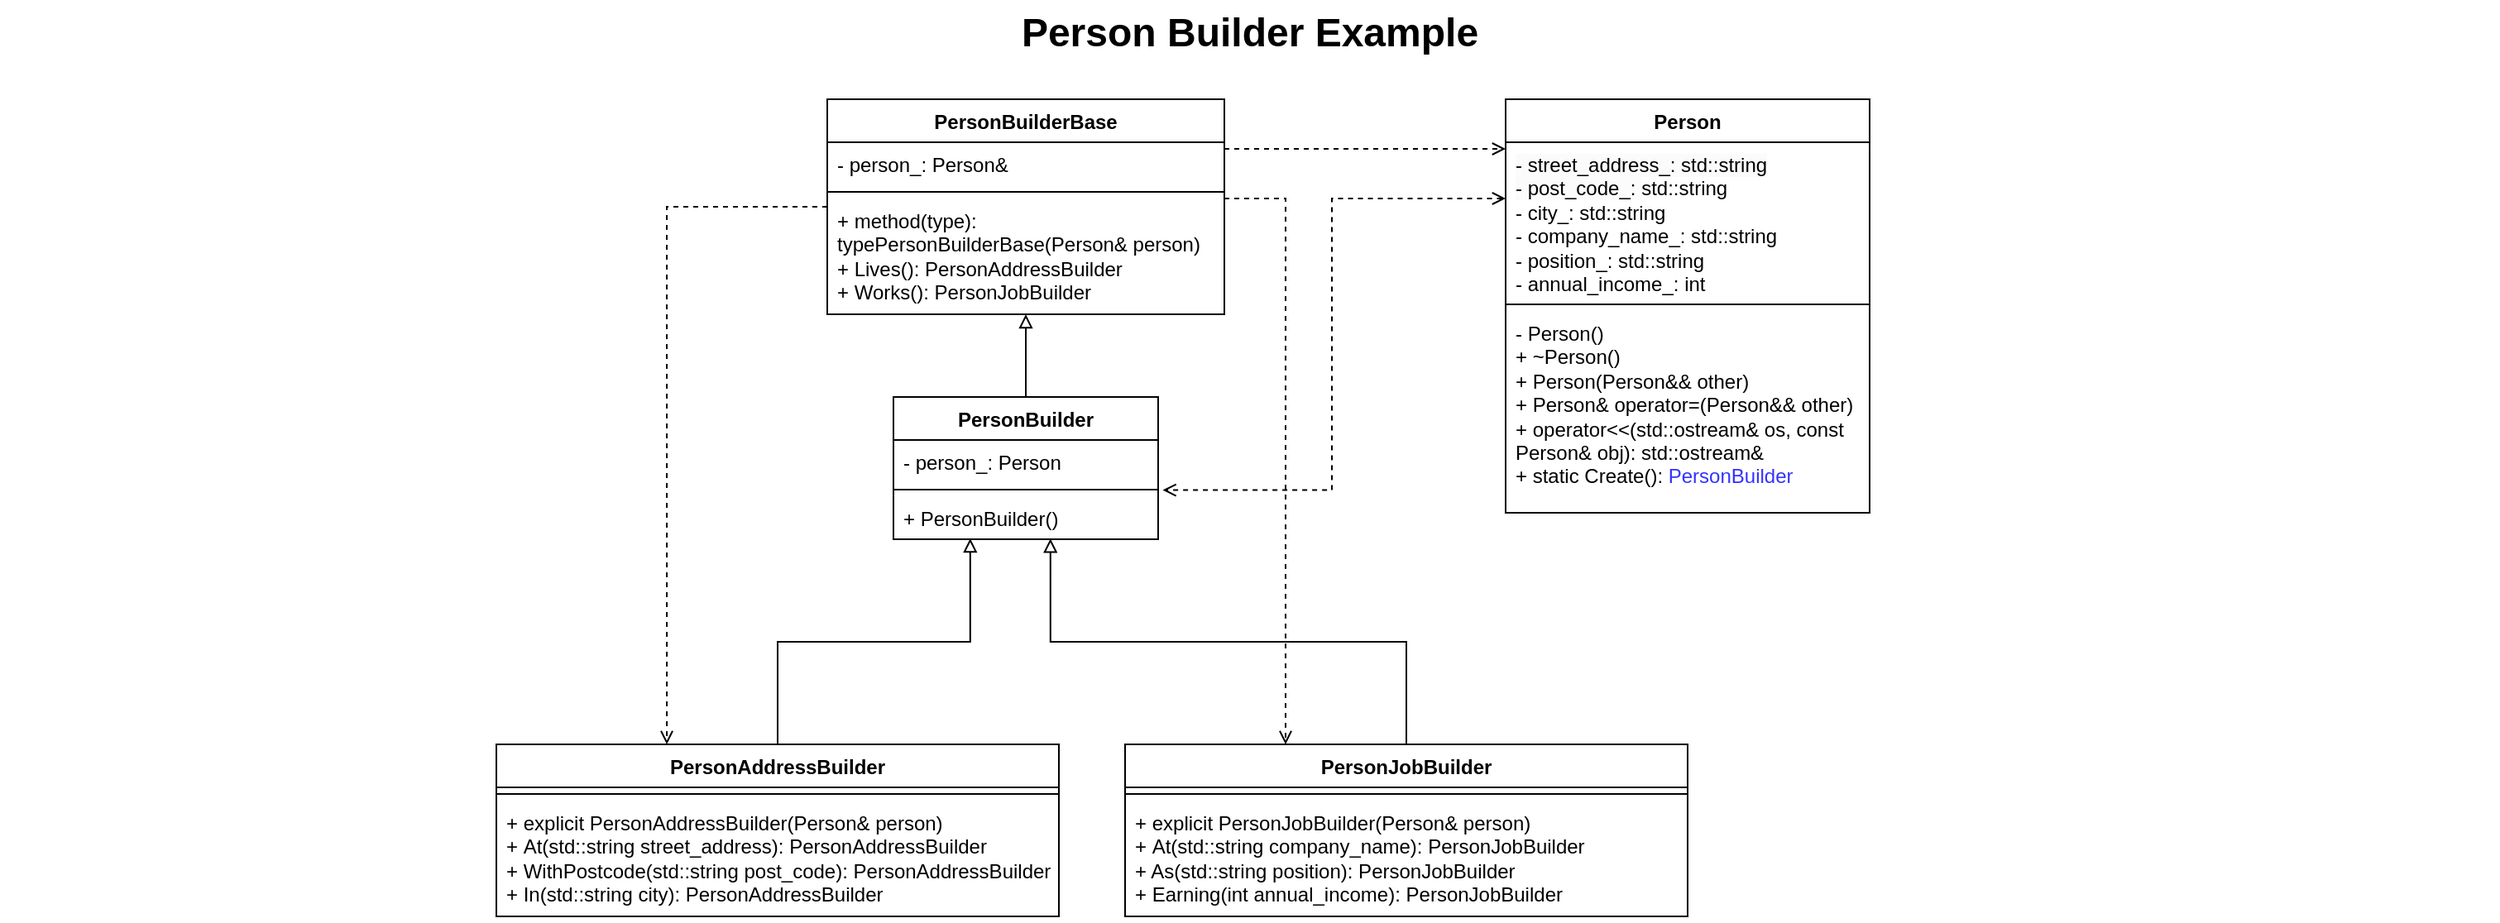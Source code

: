 <mxfile version="21.1.5" type="device">
  <diagram name="Page-1" id="929967ad-93f9-6ef4-fab6-5d389245f69c">
    <mxGraphModel dx="1122" dy="1227" grid="1" gridSize="10" guides="1" tooltips="1" connect="1" arrows="1" fold="1" page="1" pageScale="1.5" pageWidth="1169" pageHeight="826" background="none" math="0" shadow="0">
      <root>
        <mxCell id="0" style=";html=1;" />
        <mxCell id="1" style=";html=1;" parent="0" />
        <mxCell id="1672d66443f91eb5-23" value="Person Builder Example" style="text;strokeColor=none;fillColor=none;html=1;fontSize=24;fontStyle=1;verticalAlign=middle;align=center;" parent="1" vertex="1">
          <mxGeometry x="120" y="40" width="1510" height="40" as="geometry" />
        </mxCell>
        <mxCell id="OsrDvwv_PM92LkLxMd9G-24" style="edgeStyle=orthogonalEdgeStyle;rounded=0;orthogonalLoop=1;jettySize=auto;html=1;entryX=1.017;entryY=-0.144;entryDx=0;entryDy=0;entryPerimeter=0;dashed=1;endArrow=open;endFill=0;startArrow=open;startFill=0;" edge="1" parent="1" source="OsrDvwv_PM92LkLxMd9G-2" target="OsrDvwv_PM92LkLxMd9G-8">
          <mxGeometry relative="1" as="geometry">
            <Array as="points">
              <mxPoint x="925" y="160" />
              <mxPoint x="925" y="336" />
            </Array>
          </mxGeometry>
        </mxCell>
        <mxCell id="OsrDvwv_PM92LkLxMd9G-1" value="Person" style="swimlane;fontStyle=1;align=center;verticalAlign=top;childLayout=stackLayout;horizontal=1;startSize=26;horizontalStack=0;resizeParent=1;resizeParentMax=0;resizeLast=0;collapsible=1;marginBottom=0;whiteSpace=wrap;html=1;" vertex="1" parent="1">
          <mxGeometry x="1030" y="100" width="220" height="250" as="geometry" />
        </mxCell>
        <mxCell id="OsrDvwv_PM92LkLxMd9G-2" value="&lt;span style=&quot;color: rgb(0, 0, 0); font-family: Helvetica; font-size: 12px; font-style: normal; font-variant-ligatures: normal; font-variant-caps: normal; font-weight: 400; letter-spacing: normal; orphans: 2; text-align: left; text-indent: 0px; text-transform: none; widows: 2; word-spacing: 0px; -webkit-text-stroke-width: 0px; background-color: rgb(251, 251, 251); text-decoration-thickness: initial; text-decoration-style: initial; text-decoration-color: initial; float: none; display: inline !important;&quot;&gt;- street_address_: std::string&lt;br&gt;- post_code_:&amp;nbsp;&lt;/span&gt;std::string&lt;br&gt;- city_: std::string&lt;br&gt;- company_name_: std::string&lt;br&gt;- position_: std::string&lt;br&gt;- annual_income_: int" style="text;strokeColor=none;fillColor=none;align=left;verticalAlign=top;spacingLeft=4;spacingRight=4;overflow=hidden;rotatable=0;points=[[0,0.5],[1,0.5]];portConstraint=eastwest;whiteSpace=wrap;html=1;" vertex="1" parent="OsrDvwv_PM92LkLxMd9G-1">
          <mxGeometry y="26" width="220" height="94" as="geometry" />
        </mxCell>
        <mxCell id="OsrDvwv_PM92LkLxMd9G-3" value="" style="line;strokeWidth=1;fillColor=none;align=left;verticalAlign=middle;spacingTop=-1;spacingLeft=3;spacingRight=3;rotatable=0;labelPosition=right;points=[];portConstraint=eastwest;strokeColor=inherit;" vertex="1" parent="OsrDvwv_PM92LkLxMd9G-1">
          <mxGeometry y="120" width="220" height="8" as="geometry" />
        </mxCell>
        <mxCell id="OsrDvwv_PM92LkLxMd9G-4" value="- Person&lt;span style=&quot;background-color: initial;&quot;&gt;()&lt;br&gt;&lt;/span&gt;+ ~Person()&lt;br&gt;+&amp;nbsp;Person(Person&amp;amp;&amp;amp; other)&lt;br&gt;+ Person&amp;amp; operator=(Person&amp;amp;&amp;amp; other)&lt;br&gt;+ operator&amp;lt;&amp;lt;(std::ostream&amp;amp; os, const Person&amp;amp; obj):&amp;nbsp;std::ostream&amp;amp;&lt;br&gt;+&amp;nbsp;static Create(): &lt;font color=&quot;#3333ff&quot;&gt;PersonBuilder&lt;/font&gt;" style="text;strokeColor=none;fillColor=none;align=left;verticalAlign=top;spacingLeft=4;spacingRight=4;overflow=hidden;rotatable=0;points=[[0,0.5],[1,0.5]];portConstraint=eastwest;whiteSpace=wrap;html=1;" vertex="1" parent="OsrDvwv_PM92LkLxMd9G-1">
          <mxGeometry y="128" width="220" height="122" as="geometry" />
        </mxCell>
        <mxCell id="OsrDvwv_PM92LkLxMd9G-21" value="" style="edgeStyle=orthogonalEdgeStyle;rounded=0;orthogonalLoop=1;jettySize=auto;html=1;entryX=0.5;entryY=1;entryDx=0;entryDy=0;entryPerimeter=0;endArrow=block;endFill=0;" edge="1" parent="1" source="OsrDvwv_PM92LkLxMd9G-5" target="OsrDvwv_PM92LkLxMd9G-12">
          <mxGeometry relative="1" as="geometry" />
        </mxCell>
        <mxCell id="OsrDvwv_PM92LkLxMd9G-5" value="PersonBuilder" style="swimlane;fontStyle=1;align=center;verticalAlign=top;childLayout=stackLayout;horizontal=1;startSize=26;horizontalStack=0;resizeParent=1;resizeParentMax=0;resizeLast=0;collapsible=1;marginBottom=0;whiteSpace=wrap;html=1;" vertex="1" parent="1">
          <mxGeometry x="660" y="280" width="160" height="86" as="geometry" />
        </mxCell>
        <mxCell id="OsrDvwv_PM92LkLxMd9G-6" value="- person_: Person" style="text;strokeColor=none;fillColor=none;align=left;verticalAlign=top;spacingLeft=4;spacingRight=4;overflow=hidden;rotatable=0;points=[[0,0.5],[1,0.5]];portConstraint=eastwest;whiteSpace=wrap;html=1;" vertex="1" parent="OsrDvwv_PM92LkLxMd9G-5">
          <mxGeometry y="26" width="160" height="26" as="geometry" />
        </mxCell>
        <mxCell id="OsrDvwv_PM92LkLxMd9G-7" value="" style="line;strokeWidth=1;fillColor=none;align=left;verticalAlign=middle;spacingTop=-1;spacingLeft=3;spacingRight=3;rotatable=0;labelPosition=right;points=[];portConstraint=eastwest;strokeColor=inherit;" vertex="1" parent="OsrDvwv_PM92LkLxMd9G-5">
          <mxGeometry y="52" width="160" height="8" as="geometry" />
        </mxCell>
        <mxCell id="OsrDvwv_PM92LkLxMd9G-8" value="+ PersonBuilder()" style="text;strokeColor=none;fillColor=none;align=left;verticalAlign=top;spacingLeft=4;spacingRight=4;overflow=hidden;rotatable=0;points=[[0,0.5],[1,0.5]];portConstraint=eastwest;whiteSpace=wrap;html=1;" vertex="1" parent="OsrDvwv_PM92LkLxMd9G-5">
          <mxGeometry y="60" width="160" height="26" as="geometry" />
        </mxCell>
        <mxCell id="OsrDvwv_PM92LkLxMd9G-9" value="PersonBuilderBase" style="swimlane;fontStyle=1;align=center;verticalAlign=top;childLayout=stackLayout;horizontal=1;startSize=26;horizontalStack=0;resizeParent=1;resizeParentMax=0;resizeLast=0;collapsible=1;marginBottom=0;whiteSpace=wrap;html=1;" vertex="1" parent="1">
          <mxGeometry x="620" y="100" width="240" height="130" as="geometry" />
        </mxCell>
        <mxCell id="OsrDvwv_PM92LkLxMd9G-10" value="- person_: Person&amp;amp;&amp;nbsp;" style="text;strokeColor=none;fillColor=none;align=left;verticalAlign=top;spacingLeft=4;spacingRight=4;overflow=hidden;rotatable=0;points=[[0,0.5],[1,0.5]];portConstraint=eastwest;whiteSpace=wrap;html=1;" vertex="1" parent="OsrDvwv_PM92LkLxMd9G-9">
          <mxGeometry y="26" width="240" height="26" as="geometry" />
        </mxCell>
        <mxCell id="OsrDvwv_PM92LkLxMd9G-11" value="" style="line;strokeWidth=1;fillColor=none;align=left;verticalAlign=middle;spacingTop=-1;spacingLeft=3;spacingRight=3;rotatable=0;labelPosition=right;points=[];portConstraint=eastwest;strokeColor=inherit;" vertex="1" parent="OsrDvwv_PM92LkLxMd9G-9">
          <mxGeometry y="52" width="240" height="8" as="geometry" />
        </mxCell>
        <mxCell id="OsrDvwv_PM92LkLxMd9G-12" value="+ method(type): typePersonBuilderBase(Person&amp;amp; person)&lt;br&gt;+ Lives(): PersonAddressBuilder&lt;br&gt;+ Works():&amp;nbsp;PersonJobBuilder" style="text;strokeColor=none;fillColor=none;align=left;verticalAlign=top;spacingLeft=4;spacingRight=4;overflow=hidden;rotatable=0;points=[[0,0.5],[1,0.5]];portConstraint=eastwest;whiteSpace=wrap;html=1;" vertex="1" parent="OsrDvwv_PM92LkLxMd9G-9">
          <mxGeometry y="60" width="240" height="70" as="geometry" />
        </mxCell>
        <mxCell id="OsrDvwv_PM92LkLxMd9G-22" style="edgeStyle=orthogonalEdgeStyle;rounded=0;orthogonalLoop=1;jettySize=auto;html=1;endArrow=block;endFill=0;entryX=0.29;entryY=0.981;entryDx=0;entryDy=0;entryPerimeter=0;" edge="1" parent="1" source="OsrDvwv_PM92LkLxMd9G-14" target="OsrDvwv_PM92LkLxMd9G-8">
          <mxGeometry relative="1" as="geometry">
            <mxPoint x="738" y="376" as="targetPoint" />
          </mxGeometry>
        </mxCell>
        <mxCell id="OsrDvwv_PM92LkLxMd9G-14" value="PersonAddressBuilder" style="swimlane;fontStyle=1;align=center;verticalAlign=top;childLayout=stackLayout;horizontal=1;startSize=26;horizontalStack=0;resizeParent=1;resizeParentMax=0;resizeLast=0;collapsible=1;marginBottom=0;whiteSpace=wrap;html=1;" vertex="1" parent="1">
          <mxGeometry x="420" y="490" width="340" height="104" as="geometry" />
        </mxCell>
        <mxCell id="OsrDvwv_PM92LkLxMd9G-16" value="" style="line;strokeWidth=1;fillColor=none;align=left;verticalAlign=middle;spacingTop=-1;spacingLeft=3;spacingRight=3;rotatable=0;labelPosition=right;points=[];portConstraint=eastwest;strokeColor=inherit;" vertex="1" parent="OsrDvwv_PM92LkLxMd9G-14">
          <mxGeometry y="26" width="340" height="8" as="geometry" />
        </mxCell>
        <mxCell id="OsrDvwv_PM92LkLxMd9G-17" value="+ explicit PersonAddressBuilder(Person&amp;amp; person)&lt;br&gt;+&amp;nbsp;At(std::string street_address): PersonAddressBuilder&lt;br&gt;+&amp;nbsp;WithPostcode(std::string post_code): PersonAddressBuilder&lt;br&gt;+&amp;nbsp;In(std::string city):&amp;nbsp;PersonAddressBuilder" style="text;strokeColor=none;fillColor=none;align=left;verticalAlign=top;spacingLeft=4;spacingRight=4;overflow=hidden;rotatable=0;points=[[0,0.5],[1,0.5]];portConstraint=eastwest;whiteSpace=wrap;html=1;" vertex="1" parent="OsrDvwv_PM92LkLxMd9G-14">
          <mxGeometry y="34" width="340" height="70" as="geometry" />
        </mxCell>
        <mxCell id="OsrDvwv_PM92LkLxMd9G-23" style="edgeStyle=orthogonalEdgeStyle;rounded=0;orthogonalLoop=1;jettySize=auto;html=1;exitX=0.5;exitY=0;exitDx=0;exitDy=0;entryX=0.593;entryY=0.985;entryDx=0;entryDy=0;entryPerimeter=0;endArrow=block;endFill=0;" edge="1" parent="1" source="OsrDvwv_PM92LkLxMd9G-18" target="OsrDvwv_PM92LkLxMd9G-8">
          <mxGeometry relative="1" as="geometry">
            <mxPoint x="740" y="380" as="targetPoint" />
          </mxGeometry>
        </mxCell>
        <mxCell id="OsrDvwv_PM92LkLxMd9G-18" value="PersonJobBuilder" style="swimlane;fontStyle=1;align=center;verticalAlign=top;childLayout=stackLayout;horizontal=1;startSize=26;horizontalStack=0;resizeParent=1;resizeParentMax=0;resizeLast=0;collapsible=1;marginBottom=0;whiteSpace=wrap;html=1;" vertex="1" parent="1">
          <mxGeometry x="800" y="490" width="340" height="104" as="geometry" />
        </mxCell>
        <mxCell id="OsrDvwv_PM92LkLxMd9G-19" value="" style="line;strokeWidth=1;fillColor=none;align=left;verticalAlign=middle;spacingTop=-1;spacingLeft=3;spacingRight=3;rotatable=0;labelPosition=right;points=[];portConstraint=eastwest;strokeColor=inherit;" vertex="1" parent="OsrDvwv_PM92LkLxMd9G-18">
          <mxGeometry y="26" width="340" height="8" as="geometry" />
        </mxCell>
        <mxCell id="OsrDvwv_PM92LkLxMd9G-20" value="+ explicit PersonJobBuilder(Person&amp;amp; person)&lt;br&gt;+&amp;nbsp;At(std::string company_name): PersonJobBuilder&lt;br&gt;+ As(std::string position): PersonJobBuilder&lt;br&gt;+&amp;nbsp;Earning(int annual_income):&amp;nbsp;PersonJobBuilder" style="text;strokeColor=none;fillColor=none;align=left;verticalAlign=top;spacingLeft=4;spacingRight=4;overflow=hidden;rotatable=0;points=[[0,0.5],[1,0.5]];portConstraint=eastwest;whiteSpace=wrap;html=1;" vertex="1" parent="OsrDvwv_PM92LkLxMd9G-18">
          <mxGeometry y="34" width="340" height="70" as="geometry" />
        </mxCell>
        <mxCell id="OsrDvwv_PM92LkLxMd9G-25" style="edgeStyle=orthogonalEdgeStyle;rounded=0;orthogonalLoop=1;jettySize=auto;html=1;entryX=0.303;entryY=0;entryDx=0;entryDy=0;entryPerimeter=0;dashed=1;endArrow=open;endFill=0;" edge="1" parent="1" source="OsrDvwv_PM92LkLxMd9G-9" target="OsrDvwv_PM92LkLxMd9G-14">
          <mxGeometry relative="1" as="geometry">
            <mxPoint x="820" y="230" as="sourcePoint" />
            <mxPoint x="523" y="367" as="targetPoint" />
            <Array as="points">
              <mxPoint x="523" y="165" />
            </Array>
          </mxGeometry>
        </mxCell>
        <mxCell id="OsrDvwv_PM92LkLxMd9G-26" style="edgeStyle=orthogonalEdgeStyle;rounded=0;orthogonalLoop=1;jettySize=auto;html=1;dashed=1;endArrow=open;endFill=0;" edge="1" parent="1" source="OsrDvwv_PM92LkLxMd9G-9" target="OsrDvwv_PM92LkLxMd9G-18">
          <mxGeometry relative="1" as="geometry">
            <mxPoint x="877" y="194.96" as="sourcePoint" />
            <mxPoint x="780" y="489.96" as="targetPoint" />
            <Array as="points">
              <mxPoint x="897" y="160" />
            </Array>
          </mxGeometry>
        </mxCell>
        <mxCell id="OsrDvwv_PM92LkLxMd9G-27" style="edgeStyle=orthogonalEdgeStyle;rounded=0;orthogonalLoop=1;jettySize=auto;html=1;dashed=1;endArrow=open;endFill=0;" edge="1" parent="1" source="OsrDvwv_PM92LkLxMd9G-9" target="OsrDvwv_PM92LkLxMd9G-1">
          <mxGeometry relative="1" as="geometry">
            <mxPoint x="1040" y="173" as="sourcePoint" />
            <mxPoint x="833" y="346" as="targetPoint" />
            <Array as="points">
              <mxPoint x="910" y="130" />
              <mxPoint x="910" y="130" />
            </Array>
          </mxGeometry>
        </mxCell>
      </root>
    </mxGraphModel>
  </diagram>
</mxfile>
